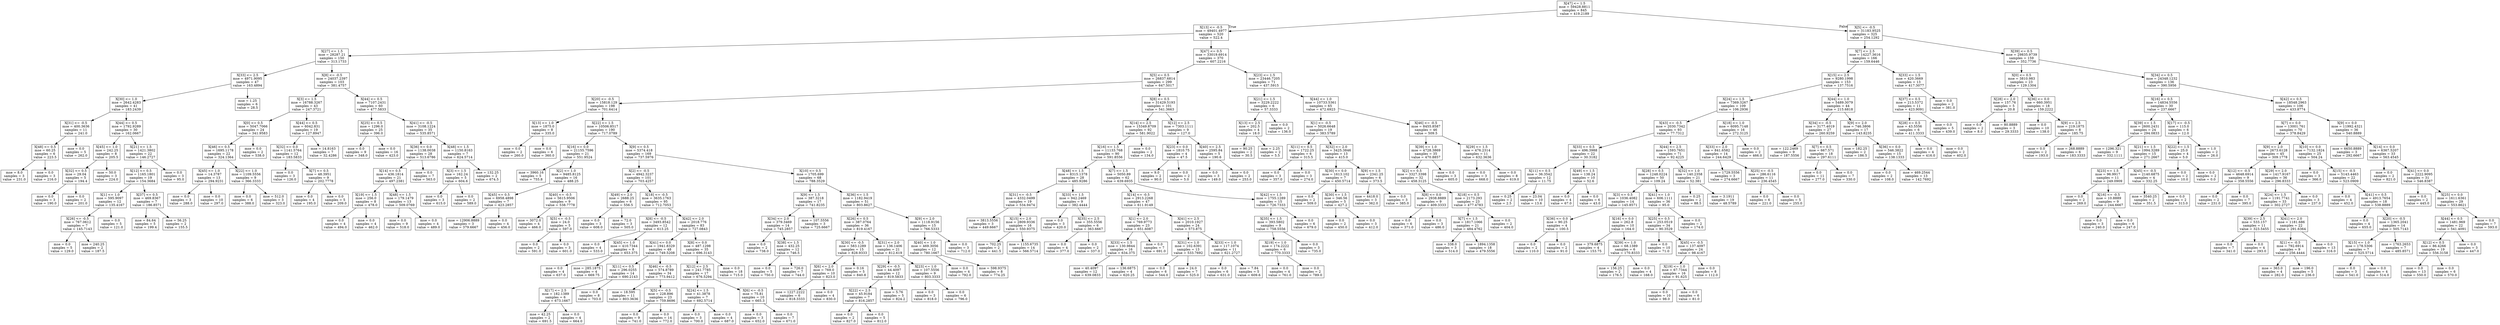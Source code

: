 digraph Tree {
node [shape=box] ;
0 [label="X[47] <= 1.5\nmse = 59428.8811\nsamples = 845\nvalue = 419.2189"] ;
1 [label="X[13] <= -0.5\nmse = 49401.4977\nsamples = 520\nvalue = 522.4"] ;
0 -> 1 [labeldistance=2.5, labelangle=45, headlabel="True"] ;
2 [label="X[27] <= 1.5\nmse = 28287.21\nsamples = 150\nvalue = 313.1733"] ;
1 -> 2 ;
3 [label="X[33] <= 2.5\nmse = 4971.9095\nsamples = 47\nvalue = 163.4894"] ;
2 -> 3 ;
4 [label="X[30] <= 1.0\nmse = 2642.4283\nsamples = 41\nvalue = 183.2439"] ;
3 -> 4 ;
5 [label="X[31] <= -0.5\nmse = 400.3636\nsamples = 11\nvalue = 241.0"] ;
4 -> 5 ;
6 [label="X[48] <= 0.5\nmse = 60.25\nsamples = 6\nvalue = 223.5"] ;
5 -> 6 ;
7 [label="mse = 8.0\nsamples = 3\nvalue = 231.0"] ;
6 -> 7 ;
8 [label="mse = 0.0\nsamples = 3\nvalue = 216.0"] ;
6 -> 8 ;
9 [label="mse = 0.0\nsamples = 5\nvalue = 262.0"] ;
5 -> 9 ;
10 [label="X[44] <= 0.5\nmse = 1792.9289\nsamples = 30\nvalue = 162.0667"] ;
4 -> 10 ;
11 [label="X[45] <= 1.0\nmse = 242.25\nsamples = 8\nvalue = 205.5"] ;
10 -> 11 ;
12 [label="X[32] <= 0.5\nmse = 29.04\nsamples = 5\nvalue = 194.4"] ;
11 -> 12 ;
13 [label="mse = 0.0\nsamples = 3\nvalue = 190.0"] ;
12 -> 13 ;
14 [label="mse = 0.0\nsamples = 2\nvalue = 201.0"] ;
12 -> 14 ;
15 [label="mse = 50.0\nsamples = 3\nvalue = 224.0"] ;
11 -> 15 ;
16 [label="X[21] <= 1.5\nmse = 1421.3802\nsamples = 22\nvalue = 146.2727"] ;
10 -> 16 ;
17 [label="X[12] <= 0.5\nmse = 1165.1801\nsamples = 19\nvalue = 154.3684"] ;
16 -> 17 ;
18 [label="X[1] <= 1.0\nmse = 595.9097\nsamples = 12\nvalue = 135.4167"] ;
17 -> 18 ;
19 [label="X[26] <= -0.5\nmse = 767.0612\nsamples = 7\nvalue = 145.7143"] ;
18 -> 19 ;
20 [label="mse = 0.0\nsamples = 5\nvalue = 129.0"] ;
19 -> 20 ;
21 [label="mse = 240.25\nsamples = 2\nvalue = 187.5"] ;
19 -> 21 ;
22 [label="mse = 0.0\nsamples = 5\nvalue = 121.0"] ;
18 -> 22 ;
23 [label="X[37] <= 0.5\nmse = 469.8367\nsamples = 7\nvalue = 186.8571"] ;
17 -> 23 ;
24 [label="mse = 84.64\nsamples = 5\nvalue = 199.4"] ;
23 -> 24 ;
25 [label="mse = 56.25\nsamples = 2\nvalue = 155.5"] ;
23 -> 25 ;
26 [label="mse = 0.0\nsamples = 3\nvalue = 95.0"] ;
16 -> 26 ;
27 [label="mse = 1.25\nsamples = 6\nvalue = 28.5"] ;
3 -> 27 ;
28 [label="X[8] <= -0.5\nmse = 24037.2397\nsamples = 103\nvalue = 381.4757"] ;
2 -> 28 ;
29 [label="X[3] <= 1.5\nmse = 16788.3267\nsamples = 43\nvalue = 247.3721"] ;
28 -> 29 ;
30 [label="X[0] <= 0.5\nmse = 5047.7066\nsamples = 24\nvalue = 341.9583"] ;
29 -> 30 ;
31 [label="X[46] <= 0.5\nmse = 1695.1178\nsamples = 22\nvalue = 324.1364"] ;
30 -> 31 ;
32 [label="X[45] <= 1.0\nmse = 14.3787\nsamples = 13\nvalue = 294.9231"] ;
31 -> 32 ;
33 [label="mse = 0.0\nsamples = 3\nvalue = 288.0"] ;
32 -> 33 ;
34 [label="mse = 0.0\nsamples = 10\nvalue = 297.0"] ;
32 -> 34 ;
35 [label="X[22] <= 1.0\nmse = 1109.5556\nsamples = 9\nvalue = 366.3333"] ;
31 -> 35 ;
36 [label="mse = 0.0\nsamples = 6\nvalue = 388.0"] ;
35 -> 36 ;
37 [label="mse = 512.0\nsamples = 3\nvalue = 323.0"] ;
35 -> 37 ;
38 [label="mse = 0.0\nsamples = 2\nvalue = 538.0"] ;
30 -> 38 ;
39 [label="X[44] <= 0.5\nmse = 6042.831\nsamples = 19\nvalue = 127.8947"] ;
29 -> 39 ;
40 [label="X[32] <= 0.0\nmse = 1141.5764\nsamples = 12\nvalue = 183.5833"] ;
39 -> 40 ;
41 [label="mse = 0.0\nsamples = 3\nvalue = 126.0"] ;
40 -> 41 ;
42 [label="X[7] <= 0.5\nmse = 48.3951\nsamples = 9\nvalue = 202.7778"] ;
40 -> 42 ;
43 [label="mse = 0.0\nsamples = 4\nvalue = 195.0"] ;
42 -> 43 ;
44 [label="mse = 0.0\nsamples = 5\nvalue = 209.0"] ;
42 -> 44 ;
45 [label="mse = 14.8163\nsamples = 7\nvalue = 32.4286"] ;
39 -> 45 ;
46 [label="X[44] <= 0.5\nmse = 7107.2431\nsamples = 60\nvalue = 477.5833"] ;
28 -> 46 ;
47 [label="X[25] <= 0.5\nmse = 1296.0\nsamples = 25\nvalue = 396.0"] ;
46 -> 47 ;
48 [label="mse = 0.0\nsamples = 9\nvalue = 348.0"] ;
47 -> 48 ;
49 [label="mse = 0.0\nsamples = 16\nvalue = 423.0"] ;
47 -> 49 ;
50 [label="X[41] <= -0.5\nmse = 3108.1224\nsamples = 35\nvalue = 535.8571"] ;
46 -> 50 ;
51 [label="X[36] <= 0.0\nmse = 1138.0038\nsamples = 28\nvalue = 513.6786"] ;
50 -> 51 ;
52 [label="X[14] <= 0.5\nmse = 436.1814\nsamples = 21\nvalue = 497.2381"] ;
51 -> 52 ;
53 [label="X[19] <= 1.5\nmse = 256.0\nsamples = 8\nvalue = 478.0"] ;
52 -> 53 ;
54 [label="mse = 0.0\nsamples = 4\nvalue = 494.0"] ;
53 -> 54 ;
55 [label="mse = 0.0\nsamples = 4\nvalue = 462.0"] ;
53 -> 55 ;
56 [label="X[48] <= 1.5\nmse = 179.1479\nsamples = 13\nvalue = 509.0769"] ;
52 -> 56 ;
57 [label="mse = 0.0\nsamples = 9\nvalue = 518.0"] ;
56 -> 57 ;
58 [label="mse = 0.0\nsamples = 4\nvalue = 489.0"] ;
56 -> 58 ;
59 [label="mse = 0.0\nsamples = 7\nvalue = 563.0"] ;
51 -> 59 ;
60 [label="X[48] <= 1.5\nmse = 1150.8163\nsamples = 7\nvalue = 624.5714"] ;
50 -> 60 ;
61 [label="X[3] <= 1.5\nmse = 162.24\nsamples = 5\nvalue = 604.6"] ;
60 -> 61 ;
62 [label="mse = 0.0\nsamples = 3\nvalue = 615.0"] ;
61 -> 62 ;
63 [label="mse = 0.0\nsamples = 2\nvalue = 589.0"] ;
61 -> 63 ;
64 [label="mse = 132.25\nsamples = 2\nvalue = 674.5"] ;
60 -> 64 ;
65 [label="X[47] <= 0.5\nmse = 33019.6914\nsamples = 370\nvalue = 607.2216"] ;
1 -> 65 ;
66 [label="X[5] <= 0.5\nmse = 26837.6814\nsamples = 299\nvalue = 647.5017"] ;
65 -> 66 ;
67 [label="X[20] <= -0.5\nmse = 15818.129\nsamples = 198\nvalue = 701.6414"] ;
66 -> 67 ;
68 [label="X[13] <= 1.0\nmse = 1875.0\nsamples = 8\nvalue = 335.0"] ;
67 -> 68 ;
69 [label="mse = 0.0\nsamples = 2\nvalue = 260.0"] ;
68 -> 69 ;
70 [label="mse = 0.0\nsamples = 6\nvalue = 360.0"] ;
68 -> 70 ;
71 [label="X[22] <= 1.5\nmse = 10506.8517\nsamples = 190\nvalue = 717.0789"] ;
67 -> 71 ;
72 [label="X[16] <= 0.0\nmse = 21155.7596\nsamples = 21\nvalue = 551.9524"] ;
71 -> 72 ;
73 [label="mse = 3960.16\nsamples = 5\nvalue = 755.8"] ;
72 -> 73 ;
74 [label="X[2] <= 1.0\nmse = 9485.8125\nsamples = 16\nvalue = 488.25"] ;
72 -> 74 ;
75 [label="X[45] <= 0.5\nmse = 6958.4898\nsamples = 7\nvalue = 423.2857"] ;
74 -> 75 ;
76 [label="mse = 12906.8889\nsamples = 3\nvalue = 379.6667"] ;
75 -> 76 ;
77 [label="mse = 0.0\nsamples = 4\nvalue = 456.0"] ;
75 -> 77 ;
78 [label="X[40] <= -0.5\nmse = 5615.9506\nsamples = 9\nvalue = 538.7778"] ;
74 -> 78 ;
79 [label="mse = 3072.0\nsamples = 4\nvalue = 466.0"] ;
78 -> 79 ;
80 [label="X[5] <= -0.5\nmse = 24.0\nsamples = 5\nvalue = 597.0"] ;
78 -> 80 ;
81 [label="mse = 0.0\nsamples = 2\nvalue = 591.0"] ;
80 -> 81 ;
82 [label="mse = 0.0\nsamples = 3\nvalue = 601.0"] ;
80 -> 82 ;
83 [label="X[9] <= 0.5\nmse = 5374.418\nsamples = 169\nvalue = 737.5976"] ;
71 -> 83 ;
84 [label="X[2] <= -0.5\nmse = 4942.3237\nsamples = 101\nvalue = 703.4257"] ;
83 -> 84 ;
85 [label="X[49] <= 2.0\nmse = 2688.25\nsamples = 6\nvalue = 556.5"] ;
84 -> 85 ;
86 [label="mse = 0.0\nsamples = 3\nvalue = 608.0"] ;
85 -> 86 ;
87 [label="mse = 72.0\nsamples = 3\nvalue = 505.0"] ;
85 -> 87 ;
88 [label="X[18] <= -0.5\nmse = 3635.1763\nsamples = 95\nvalue = 712.7053"] ;
84 -> 88 ;
89 [label="X[8] <= -0.5\nmse = 3493.8542\nsamples = 12\nvalue = 613.25"] ;
88 -> 89 ;
90 [label="mse = 0.0\nsamples = 4\nvalue = 533.0"] ;
89 -> 90 ;
91 [label="X[45] <= 1.0\nmse = 410.7344\nsamples = 8\nvalue = 653.375"] ;
89 -> 91 ;
92 [label="mse = 0.0\nsamples = 4\nvalue = 637.0"] ;
91 -> 92 ;
93 [label="mse = 285.1875\nsamples = 4\nvalue = 669.75"] ;
91 -> 93 ;
94 [label="X[42] <= 2.0\nmse = 2018.776\nsamples = 83\nvalue = 727.0843"] ;
88 -> 94 ;
95 [label="X[41] <= 0.0\nmse = 1941.8329\nsamples = 48\nvalue = 749.5208"] ;
94 -> 95 ;
96 [label="X[11] <= 0.5\nmse = 296.0255\nsamples = 14\nvalue = 690.2143"] ;
95 -> 96 ;
97 [label="X[17] <= 2.5\nmse = 182.1389\nsamples = 6\nvalue = 673.1667"] ;
96 -> 97 ;
98 [label="mse = 42.25\nsamples = 2\nvalue = 691.5"] ;
97 -> 98 ;
99 [label="mse = 0.0\nsamples = 4\nvalue = 664.0"] ;
97 -> 99 ;
100 [label="mse = 0.0\nsamples = 8\nvalue = 703.0"] ;
96 -> 100 ;
101 [label="X[46] <= -0.5\nmse = 574.8789\nsamples = 34\nvalue = 773.9412"] ;
95 -> 101 ;
102 [label="mse = 18.595\nsamples = 11\nvalue = 803.3636"] ;
101 -> 102 ;
103 [label="X[5] <= -0.5\nmse = 228.896\nsamples = 23\nvalue = 759.8696"] ;
101 -> 103 ;
104 [label="mse = 0.0\nsamples = 9\nvalue = 741.0"] ;
103 -> 104 ;
105 [label="mse = 0.0\nsamples = 14\nvalue = 772.0"] ;
103 -> 105 ;
106 [label="X[8] <= 0.0\nmse = 487.1298\nsamples = 35\nvalue = 696.3143"] ;
94 -> 106 ;
107 [label="X[12] <= 2.5\nmse = 241.7785\nsamples = 17\nvalue = 676.5294"] ;
106 -> 107 ;
108 [label="X[24] <= 1.5\nmse = 41.3878\nsamples = 7\nvalue = 692.5714"] ;
107 -> 108 ;
109 [label="mse = 0.0\nsamples = 3\nvalue = 700.0"] ;
108 -> 109 ;
110 [label="mse = 0.0\nsamples = 4\nvalue = 687.0"] ;
108 -> 110 ;
111 [label="X[6] <= -0.5\nmse = 75.81\nsamples = 10\nvalue = 665.3"] ;
107 -> 111 ;
112 [label="mse = 0.0\nsamples = 3\nvalue = 652.0"] ;
111 -> 112 ;
113 [label="mse = 0.0\nsamples = 7\nvalue = 671.0"] ;
111 -> 113 ;
114 [label="mse = 0.0\nsamples = 18\nvalue = 715.0"] ;
106 -> 114 ;
115 [label="X[10] <= 0.5\nmse = 1705.699\nsamples = 68\nvalue = 788.3529"] ;
83 -> 115 ;
116 [label="X[9] <= 1.5\nmse = 387.3218\nsamples = 17\nvalue = 741.8235"] ;
115 -> 116 ;
117 [label="X[34] <= 2.0\nmse = 379.3469\nsamples = 14\nvalue = 745.2857"] ;
116 -> 117 ;
118 [label="mse = 0.0\nsamples = 2\nvalue = 738.0"] ;
117 -> 118 ;
119 [label="X[38] <= 1.5\nmse = 432.25\nsamples = 12\nvalue = 746.5"] ;
117 -> 119 ;
120 [label="mse = 0.0\nsamples = 5\nvalue = 750.0"] ;
119 -> 120 ;
121 [label="mse = 726.0\nsamples = 7\nvalue = 744.0"] ;
119 -> 121 ;
122 [label="mse = 107.5556\nsamples = 3\nvalue = 725.6667"] ;
116 -> 122 ;
123 [label="X[36] <= 1.5\nmse = 1182.9419\nsamples = 51\nvalue = 803.8627"] ;
115 -> 123 ;
124 [label="X[26] <= 0.5\nmse = 387.0764\nsamples = 36\nvalue = 819.4167"] ;
123 -> 124 ;
125 [label="X[30] <= -0.5\nmse = 583.1289\nsamples = 15\nvalue = 828.9333"] ;
124 -> 125 ;
126 [label="X[6] <= 2.0\nmse = 769.0\nsamples = 10\nvalue = 823.0"] ;
125 -> 126 ;
127 [label="mse = 1227.2222\nsamples = 6\nvalue = 818.3333"] ;
126 -> 127 ;
128 [label="mse = 0.0\nsamples = 4\nvalue = 830.0"] ;
126 -> 128 ;
129 [label="mse = 0.16\nsamples = 5\nvalue = 840.8"] ;
125 -> 129 ;
130 [label="X[31] <= 2.0\nmse = 136.1406\nsamples = 21\nvalue = 812.619"] ;
124 -> 130 ;
131 [label="X[29] <= -0.5\nmse = 44.4097\nsamples = 12\nvalue = 819.5833"] ;
130 -> 131 ;
132 [label="X[22] <= 2.5\nmse = 45.9184\nsamples = 7\nvalue = 816.2857"] ;
131 -> 132 ;
133 [label="mse = 0.0\nsamples = 2\nvalue = 827.0"] ;
132 -> 133 ;
134 [label="mse = 0.0\nsamples = 5\nvalue = 812.0"] ;
132 -> 134 ;
135 [label="mse = 5.76\nsamples = 5\nvalue = 824.2"] ;
131 -> 135 ;
136 [label="X[23] <= 1.0\nmse = 107.5556\nsamples = 9\nvalue = 803.3333"] ;
130 -> 136 ;
137 [label="mse = 0.0\nsamples = 3\nvalue = 818.0"] ;
136 -> 137 ;
138 [label="mse = 0.0\nsamples = 6\nvalue = 796.0"] ;
136 -> 138 ;
139 [label="X[9] <= 2.0\nmse = 1118.9156\nsamples = 15\nvalue = 766.5333"] ;
123 -> 139 ;
140 [label="X[40] <= 1.0\nmse = 469.3056\nsamples = 12\nvalue = 780.1667"] ;
139 -> 140 ;
141 [label="mse = 0.0\nsamples = 4\nvalue = 792.0"] ;
140 -> 141 ;
142 [label="mse = 598.9375\nsamples = 8\nvalue = 774.25"] ;
140 -> 142 ;
143 [label="mse = 0.0\nsamples = 3\nvalue = 712.0"] ;
139 -> 143 ;
144 [label="X[8] <= 0.5\nmse = 31429.5193\nsamples = 101\nvalue = 541.3663"] ;
66 -> 144 ;
145 [label="X[14] <= 2.5\nmse = 15349.8709\nsamples = 92\nvalue = 581.9022"] ;
144 -> 145 ;
146 [label="X[16] <= 1.5\nmse = 11133.768\nsamples = 90\nvalue = 591.8556"] ;
145 -> 146 ;
147 [label="X[48] <= 1.5\nmse = 8315.1378\nsamples = 28\nvalue = 485.9286"] ;
146 -> 147 ;
148 [label="X[31] <= -0.5\nmse = 4332.0499\nsamples = 19\nvalue = 534.9474"] ;
147 -> 148 ;
149 [label="mse = 3813.5556\nsamples = 3\nvalue = 449.6667"] ;
148 -> 149 ;
150 [label="X[15] <= 2.0\nmse = 2809.9336\nsamples = 16\nvalue = 550.9375"] ;
148 -> 150 ;
151 [label="mse = 702.25\nsamples = 2\nvalue = 441.5"] ;
150 -> 151 ;
152 [label="mse = 1155.6735\nsamples = 14\nvalue = 566.5714"] ;
150 -> 152 ;
153 [label="X[33] <= 1.5\nmse = 942.2469\nsamples = 9\nvalue = 382.4444"] ;
147 -> 153 ;
154 [label="mse = 0.0\nsamples = 3\nvalue = 420.0"] ;
153 -> 154 ;
155 [label="X[35] <= 2.5\nmse = 355.5556\nsamples = 6\nvalue = 363.6667"] ;
153 -> 155 ;
156 [label="mse = 0.0\nsamples = 4\nvalue = 377.0"] ;
155 -> 156 ;
157 [label="mse = 0.0\nsamples = 2\nvalue = 337.0"] ;
155 -> 157 ;
158 [label="X[7] <= 1.5\nmse = 5050.89\nsamples = 62\nvalue = 639.6935"] ;
146 -> 158 ;
159 [label="X[14] <= -0.5\nmse = 2913.2268\nsamples = 47\nvalue = 611.9149"] ;
158 -> 159 ;
160 [label="X[1] <= 2.0\nmse = 769.9773\nsamples = 23\nvalue = 651.6087"] ;
159 -> 160 ;
161 [label="X[33] <= 1.5\nmse = 130.9844\nsamples = 16\nvalue = 634.375"] ;
160 -> 161 ;
162 [label="mse = 40.4097\nsamples = 12\nvalue = 639.0833"] ;
161 -> 162 ;
163 [label="mse = 136.6875\nsamples = 4\nvalue = 620.25"] ;
161 -> 163 ;
164 [label="mse = 0.0\nsamples = 7\nvalue = 691.0"] ;
160 -> 164 ;
165 [label="X[41] <= 2.5\nmse = 2010.1927\nsamples = 24\nvalue = 573.875"] ;
159 -> 165 ;
166 [label="X[31] <= 1.0\nmse = 102.6391\nsamples = 13\nvalue = 533.7692"] ;
165 -> 166 ;
167 [label="mse = 0.0\nsamples = 6\nvalue = 544.0"] ;
166 -> 167 ;
168 [label="mse = 24.0\nsamples = 7\nvalue = 525.0"] ;
166 -> 168 ;
169 [label="X[33] <= 1.0\nmse = 117.1074\nsamples = 11\nvalue = 621.2727"] ;
165 -> 169 ;
170 [label="mse = 0.0\nsamples = 6\nvalue = 631.0"] ;
169 -> 170 ;
171 [label="mse = 7.84\nsamples = 5\nvalue = 609.6"] ;
169 -> 171 ;
172 [label="X[42] <= 1.5\nmse = 1755.1289\nsamples = 15\nvalue = 726.7333"] ;
158 -> 172 ;
173 [label="X[35] <= 1.5\nmse = 393.5802\nsamples = 9\nvalue = 758.5556"] ;
172 -> 173 ;
174 [label="X[19] <= 1.0\nmse = 174.2222\nsamples = 6\nvalue = 770.3333"] ;
173 -> 174 ;
175 [label="mse = 0.0\nsamples = 4\nvalue = 761.0"] ;
174 -> 175 ;
176 [label="mse = 0.0\nsamples = 2\nvalue = 789.0"] ;
174 -> 176 ;
177 [label="mse = 0.0\nsamples = 3\nvalue = 735.0"] ;
173 -> 177 ;
178 [label="mse = 0.0\nsamples = 6\nvalue = 679.0"] ;
172 -> 178 ;
179 [label="mse = 0.0\nsamples = 2\nvalue = 134.0"] ;
145 -> 179 ;
180 [label="X[12] <= 2.5\nmse = 7303.1111\nsamples = 9\nvalue = 127.0"] ;
144 -> 180 ;
181 [label="X[23] <= 0.0\nmse = 1810.75\nsamples = 4\nvalue = 47.5"] ;
180 -> 181 ;
182 [label="mse = 9.0\nsamples = 2\nvalue = 90.0"] ;
181 -> 182 ;
183 [label="mse = 0.0\nsamples = 2\nvalue = 5.0"] ;
181 -> 183 ;
184 [label="X[40] <= 2.5\nmse = 2595.84\nsamples = 5\nvalue = 190.6"] ;
180 -> 184 ;
185 [label="mse = 0.0\nsamples = 3\nvalue = 149.0"] ;
184 -> 185 ;
186 [label="mse = 0.0\nsamples = 2\nvalue = 253.0"] ;
184 -> 186 ;
187 [label="X[23] <= 1.5\nmse = 23446.7205\nsamples = 71\nvalue = 437.5915"] ;
65 -> 187 ;
188 [label="X[21] <= 1.5\nmse = 3229.2222\nsamples = 6\nvalue = 57.3333"] ;
187 -> 188 ;
189 [label="X[13] <= 2.5\nmse = 202.5\nsamples = 4\nvalue = 18.0"] ;
188 -> 189 ;
190 [label="mse = 90.25\nsamples = 2\nvalue = 30.5"] ;
189 -> 190 ;
191 [label="mse = 2.25\nsamples = 2\nvalue = 5.5"] ;
189 -> 191 ;
192 [label="mse = 0.0\nsamples = 2\nvalue = 136.0"] ;
188 -> 192 ;
193 [label="X[44] <= 1.0\nmse = 10733.5361\nsamples = 65\nvalue = 472.6923"] ;
187 -> 193 ;
194 [label="X[1] <= -0.5\nmse = 5026.6648\nsamples = 19\nvalue = 383.5789"] ;
193 -> 194 ;
195 [label="X[11] <= 0.5\nmse = 1722.25\nsamples = 6\nvalue = 315.5"] ;
194 -> 195 ;
196 [label="mse = 0.0\nsamples = 3\nvalue = 357.0"] ;
195 -> 196 ;
197 [label="mse = 0.0\nsamples = 3\nvalue = 274.0"] ;
195 -> 197 ;
198 [label="X[32] <= 2.0\nmse = 3425.3846\nsamples = 13\nvalue = 415.0"] ;
194 -> 198 ;
199 [label="X[30] <= 0.0\nmse = 1613.102\nsamples = 7\nvalue = 450.5714"] ;
198 -> 199 ;
200 [label="mse = 0.0\nsamples = 2\nvalue = 509.0"] ;
199 -> 200 ;
201 [label="X[30] <= 1.5\nmse = 346.56\nsamples = 5\nvalue = 427.2"] ;
199 -> 201 ;
202 [label="mse = 0.0\nsamples = 2\nvalue = 450.0"] ;
201 -> 202 ;
203 [label="mse = 0.0\nsamples = 3\nvalue = 412.0"] ;
201 -> 203 ;
204 [label="X[9] <= 1.5\nmse = 2341.25\nsamples = 6\nvalue = 373.5"] ;
198 -> 204 ;
205 [label="mse = 4418.0\nsamples = 3\nvalue = 362.0"] ;
204 -> 205 ;
206 [label="mse = 0.0\nsamples = 3\nvalue = 385.0"] ;
204 -> 206 ;
207 [label="X[46] <= -0.5\nmse = 8455.8587\nsamples = 46\nvalue = 509.5"] ;
193 -> 207 ;
208 [label="X[39] <= 1.0\nmse = 4728.3869\nsamples = 35\nvalue = 470.8857"] ;
207 -> 208 ;
209 [label="X[2] <= 0.5\nmse = 3327.3398\nsamples = 32\nvalue = 458.3125"] ;
208 -> 209 ;
210 [label="X[8] <= 0.0\nmse = 2938.8889\nsamples = 9\nvalue = 409.3333"] ;
209 -> 210 ;
211 [label="mse = 0.0\nsamples = 6\nvalue = 371.0"] ;
210 -> 211 ;
212 [label="mse = 0.0\nsamples = 3\nvalue = 486.0"] ;
210 -> 212 ;
213 [label="X[18] <= 0.5\nmse = 2173.293\nsamples = 23\nvalue = 477.4783"] ;
209 -> 213 ;
214 [label="X[7] <= 1.5\nmse = 1817.1066\nsamples = 21\nvalue = 484.4762"] ;
213 -> 214 ;
215 [label="mse = 338.0\nsamples = 3\nvalue = 514.0"] ;
214 -> 215 ;
216 [label="mse = 1894.1358\nsamples = 18\nvalue = 479.5556"] ;
214 -> 216 ;
217 [label="mse = 0.0\nsamples = 2\nvalue = 404.0"] ;
213 -> 217 ;
218 [label="mse = 0.0\nsamples = 3\nvalue = 605.0"] ;
208 -> 218 ;
219 [label="X[29] <= 1.5\nmse = 476.2314\nsamples = 11\nvalue = 632.3636"] ;
207 -> 219 ;
220 [label="mse = 0.0\nsamples = 3\nvalue = 668.0"] ;
219 -> 220 ;
221 [label="mse = 0.0\nsamples = 8\nvalue = 619.0"] ;
219 -> 221 ;
222 [label="X[5] <= -0.5\nmse = 31183.9525\nsamples = 325\nvalue = 254.1292"] ;
0 -> 222 [labeldistance=2.5, labelangle=-45, headlabel="False"] ;
223 [label="X[7] <= 2.5\nmse = 14227.3616\nsamples = 166\nvalue = 159.6446"] ;
222 -> 223 ;
224 [label="X[15] <= 2.5\nmse = 9280.1998\nsamples = 153\nvalue = 137.7516"] ;
223 -> 224 ;
225 [label="X[24] <= 1.5\nmse = 7369.3267\nsamples = 109\nvalue = 106.2936"] ;
224 -> 225 ;
226 [label="X[43] <= -0.5\nmse = 2030.7342\nsamples = 93\nvalue = 77.7312"] ;
225 -> 226 ;
227 [label="X[33] <= 0.5\nmse = 496.3988\nsamples = 22\nvalue = 30.3182"] ;
226 -> 227 ;
228 [label="X[11] <= 0.5\nmse = 36.3542\nsamples = 12\nvalue = 11.75"] ;
227 -> 228 ;
229 [label="mse = 0.25\nsamples = 2\nvalue = 2.5"] ;
228 -> 229 ;
230 [label="mse = 23.04\nsamples = 10\nvalue = 13.6"] ;
228 -> 230 ;
231 [label="X[49] <= 1.5\nmse = 138.24\nsamples = 10\nvalue = 52.6"] ;
227 -> 231 ;
232 [label="mse = 0.0\nsamples = 4\nvalue = 67.0"] ;
231 -> 232 ;
233 [label="mse = 0.0\nsamples = 6\nvalue = 43.0"] ;
231 -> 233 ;
234 [label="X[44] <= 2.5\nmse = 1593.7651\nsamples = 71\nvalue = 92.4225"] ;
226 -> 234 ;
235 [label="X[28] <= 0.5\nmse = 1248.0224\nsamples = 50\nvalue = 109.24"] ;
234 -> 235 ;
236 [label="X[3] <= 0.5\nmse = 1036.4082\nsamples = 14\nvalue = 145.8571"] ;
235 -> 236 ;
237 [label="X[36] <= 0.0\nmse = 90.25\nsamples = 4\nvalue = 100.5"] ;
236 -> 237 ;
238 [label="mse = 0.0\nsamples = 2\nvalue = 110.0"] ;
237 -> 238 ;
239 [label="mse = 0.0\nsamples = 2\nvalue = 91.0"] ;
237 -> 239 ;
240 [label="X[16] <= 0.0\nmse = 262.8\nsamples = 10\nvalue = 164.0"] ;
236 -> 240 ;
241 [label="mse = 379.6875\nsamples = 4\nvalue = 153.75"] ;
240 -> 241 ;
242 [label="X[39] <= 1.0\nmse = 68.1389\nsamples = 6\nvalue = 170.8333"] ;
240 -> 242 ;
243 [label="mse = 156.25\nsamples = 2\nvalue = 176.5"] ;
242 -> 243 ;
244 [label="mse = 0.0\nsamples = 4\nvalue = 168.0"] ;
242 -> 244 ;
245 [label="X[41] <= 1.0\nmse = 606.1111\nsamples = 36\nvalue = 95.0"] ;
235 -> 245 ;
246 [label="X[25] <= 0.5\nmse = 253.0519\nsamples = 34\nvalue = 90.3529"] ;
245 -> 246 ;
247 [label="mse = 0.0\nsamples = 10\nvalue = 71.0"] ;
246 -> 247 ;
248 [label="X[45] <= -0.5\nmse = 137.4097\nsamples = 24\nvalue = 98.4167"] ;
246 -> 248 ;
249 [label="X[19] <= 1.0\nmse = 67.7344\nsamples = 16\nvalue = 91.625"] ;
248 -> 249 ;
250 [label="mse = 0.0\nsamples = 10\nvalue = 98.0"] ;
249 -> 250 ;
251 [label="mse = 0.0\nsamples = 6\nvalue = 81.0"] ;
249 -> 251 ;
252 [label="mse = 0.0\nsamples = 8\nvalue = 112.0"] ;
248 -> 252 ;
253 [label="mse = 0.0\nsamples = 2\nvalue = 174.0"] ;
245 -> 253 ;
254 [label="X[32] <= 1.0\nmse = 140.2358\nsamples = 21\nvalue = 52.381"] ;
234 -> 254 ;
255 [label="mse = 0.25\nsamples = 2\nvalue = 88.5"] ;
254 -> 255 ;
256 [label="mse = 3.1911\nsamples = 19\nvalue = 48.5789"] ;
254 -> 256 ;
257 [label="X[18] <= 1.0\nmse = 6095.7148\nsamples = 16\nvalue = 272.3125"] ;
225 -> 257 ;
258 [label="X[33] <= 2.0\nmse = 841.6582\nsamples = 14\nvalue = 244.6429"] ;
257 -> 258 ;
259 [label="mse = 1729.5556\nsamples = 3\nvalue = 274.6667"] ;
258 -> 259 ;
260 [label="X[25] <= -0.5\nmse = 286.6116\nsamples = 11\nvalue = 236.4545"] ;
258 -> 260 ;
261 [label="mse = 0.0\nsamples = 6\nvalue = 221.0"] ;
260 -> 261 ;
262 [label="mse = 0.0\nsamples = 5\nvalue = 255.0"] ;
260 -> 262 ;
263 [label="mse = 0.0\nsamples = 2\nvalue = 466.0"] ;
257 -> 263 ;
264 [label="X[44] <= 1.0\nmse = 5489.3079\nsamples = 44\nvalue = 215.6818"] ;
224 -> 264 ;
265 [label="X[34] <= -0.5\nmse = 3177.4019\nsamples = 27\nvalue = 260.9259"] ;
264 -> 265 ;
266 [label="mse = 122.2469\nsamples = 9\nvalue = 187.5556"] ;
265 -> 266 ;
267 [label="X[7] <= 0.5\nmse = 667.571\nsamples = 18\nvalue = 297.6111"] ;
265 -> 267 ;
268 [label="mse = 0.0\nsamples = 11\nvalue = 277.0"] ;
267 -> 268 ;
269 [label="mse = 0.0\nsamples = 7\nvalue = 330.0"] ;
267 -> 269 ;
270 [label="X[9] <= 2.0\nmse = 746.3806\nsamples = 17\nvalue = 143.8235"] ;
264 -> 270 ;
271 [label="mse = 182.25\nsamples = 2\nvalue = 186.5"] ;
270 -> 271 ;
272 [label="X[36] <= 0.0\nmse = 546.3822\nsamples = 15\nvalue = 138.1333"] ;
270 -> 272 ;
273 [label="mse = 0.0\nsamples = 2\nvalue = 108.0"] ;
272 -> 273 ;
274 [label="mse = 469.2544\nsamples = 13\nvalue = 142.7692"] ;
272 -> 274 ;
275 [label="X[33] <= 1.5\nmse = 420.3669\nsamples = 13\nvalue = 417.3077"] ;
223 -> 275 ;
276 [label="X[37] <= 0.5\nmse = 213.5372\nsamples = 11\nvalue = 423.9091"] ;
275 -> 276 ;
277 [label="X[28] <= 0.5\nmse = 43.5556\nsamples = 6\nvalue = 411.3333"] ;
276 -> 277 ;
278 [label="mse = 0.0\nsamples = 4\nvalue = 416.0"] ;
277 -> 278 ;
279 [label="mse = 0.0\nsamples = 2\nvalue = 402.0"] ;
277 -> 279 ;
280 [label="mse = 0.0\nsamples = 5\nvalue = 439.0"] ;
276 -> 280 ;
281 [label="mse = 0.0\nsamples = 2\nvalue = 381.0"] ;
275 -> 281 ;
282 [label="X[39] <= 0.5\nmse = 29835.9739\nsamples = 159\nvalue = 352.7736"] ;
222 -> 282 ;
283 [label="X[0] <= 0.5\nmse = 3810.983\nsamples = 23\nvalue = 129.1304"] ;
282 -> 283 ;
284 [label="X[28] <= 2.0\nmse = 157.76\nsamples = 5\nvalue = 20.8"] ;
283 -> 284 ;
285 [label="mse = 0.0\nsamples = 2\nvalue = 8.0"] ;
284 -> 285 ;
286 [label="mse = 80.8889\nsamples = 3\nvalue = 29.3333"] ;
284 -> 286 ;
287 [label="X[36] <= 0.0\nmse = 660.3951\nsamples = 18\nvalue = 159.2222"] ;
283 -> 287 ;
288 [label="mse = 0.0\nsamples = 10\nvalue = 138.0"] ;
287 -> 288 ;
289 [label="X[9] <= 2.5\nmse = 219.1875\nsamples = 8\nvalue = 185.75"] ;
287 -> 289 ;
290 [label="mse = 0.0\nsamples = 2\nvalue = 193.0"] ;
289 -> 290 ;
291 [label="mse = 268.8889\nsamples = 6\nvalue = 183.3333"] ;
289 -> 291 ;
292 [label="X[34] <= 0.5\nmse = 24348.1232\nsamples = 136\nvalue = 390.5956"] ;
282 -> 292 ;
293 [label="X[16] <= 0.5\nmse = 14834.5556\nsamples = 30\nvalue = 237.6667"] ;
292 -> 293 ;
294 [label="X[39] <= 1.5\nmse = 2600.2431\nsamples = 24\nvalue = 294.0833"] ;
293 -> 294 ;
295 [label="mse = 1296.321\nsamples = 9\nvalue = 332.1111"] ;
294 -> 295 ;
296 [label="X[21] <= 1.5\nmse = 1994.3289\nsamples = 15\nvalue = 271.2667"] ;
294 -> 296 ;
297 [label="X[23] <= 1.5\nmse = 96.9917\nsamples = 11\nvalue = 249.0909"] ;
296 -> 297 ;
298 [label="mse = 0.0\nsamples = 2\nvalue = 269.0"] ;
297 -> 298 ;
299 [label="X[16] <= -0.5\nmse = 10.8889\nsamples = 9\nvalue = 244.6667"] ;
297 -> 299 ;
300 [label="mse = 0.0\nsamples = 3\nvalue = 240.0"] ;
299 -> 300 ;
301 [label="mse = 0.0\nsamples = 6\nvalue = 247.0"] ;
299 -> 301 ;
302 [label="X[45] <= -0.5\nmse = 2140.6875\nsamples = 4\nvalue = 332.25"] ;
296 -> 302 ;
303 [label="mse = 3540.25\nsamples = 2\nvalue = 351.5"] ;
302 -> 303 ;
304 [label="mse = 0.0\nsamples = 2\nvalue = 313.0"] ;
302 -> 304 ;
305 [label="X[17] <= -0.5\nmse = 115.0\nsamples = 6\nvalue = 12.0"] ;
293 -> 305 ;
306 [label="X[22] <= 1.5\nmse = 25.0\nsamples = 4\nvalue = 5.0"] ;
305 -> 306 ;
307 [label="mse = 0.0\nsamples = 2\nvalue = 10.0"] ;
306 -> 307 ;
308 [label="mse = 0.0\nsamples = 2\nvalue = 0.0"] ;
306 -> 308 ;
309 [label="mse = 1.0\nsamples = 2\nvalue = 26.0"] ;
305 -> 309 ;
310 [label="X[42] <= 0.5\nmse = 18548.2963\nsamples = 106\nvalue = 433.8774"] ;
292 -> 310 ;
311 [label="X[7] <= 0.0\nmse = 13001.761\nsamples = 70\nvalue = 378.8429"] ;
310 -> 311 ;
312 [label="X[9] <= 2.0\nmse = 2673.6128\nsamples = 45\nvalue = 309.1778"] ;
311 -> 312 ;
313 [label="X[12] <= -0.5\nmse = 4648.6914\nsamples = 9\nvalue = 358.5556"] ;
312 -> 313 ;
314 [label="mse = 0.0\nsamples = 2\nvalue = 231.0"] ;
313 -> 314 ;
315 [label="mse = 0.0\nsamples = 7\nvalue = 395.0"] ;
313 -> 315 ;
316 [label="X[29] <= 2.0\nmse = 1417.9167\nsamples = 36\nvalue = 296.8333"] ;
312 -> 316 ;
317 [label="X[24] <= 1.5\nmse = 1191.7741\nsamples = 33\nvalue = 302.2727"] ;
316 -> 317 ;
318 [label="X[39] <= 2.5\nmse = 533.157\nsamples = 11\nvalue = 323.5455"] ;
317 -> 318 ;
319 [label="mse = 0.0\nsamples = 7\nvalue = 341.0"] ;
318 -> 319 ;
320 [label="mse = 0.0\nsamples = 4\nvalue = 293.0"] ;
318 -> 320 ;
321 [label="X[41] <= 2.0\nmse = 1181.686\nsamples = 22\nvalue = 291.6364"] ;
317 -> 321 ;
322 [label="X[1] <= -0.5\nmse = 792.6914\nsamples = 9\nvalue = 256.4444"] ;
321 -> 322 ;
323 [label="mse = 363.0\nsamples = 4\nvalue = 282.0"] ;
322 -> 323 ;
324 [label="mse = 196.0\nsamples = 5\nvalue = 236.0"] ;
322 -> 324 ;
325 [label="mse = 0.0\nsamples = 13\nvalue = 316.0"] ;
321 -> 325 ;
326 [label="mse = 0.0\nsamples = 3\nvalue = 237.0"] ;
316 -> 326 ;
327 [label="X[10] <= 0.0\nmse = 7132.1824\nsamples = 25\nvalue = 504.24"] ;
311 -> 327 ;
328 [label="mse = 0.0\nsamples = 3\nvalue = 366.0"] ;
327 -> 328 ;
329 [label="X[15] <= -0.5\nmse = 5143.4463\nsamples = 22\nvalue = 523.0909"] ;
327 -> 329 ;
330 [label="mse = 0.0\nsamples = 4\nvalue = 452.0"] ;
329 -> 330 ;
331 [label="X[41] <= 0.5\nmse = 4913.7654\nsamples = 18\nvalue = 538.8889"] ;
329 -> 331 ;
332 [label="mse = 0.0\nsamples = 4\nvalue = 655.0"] ;
331 -> 332 ;
333 [label="X[20] <= -0.5\nmse = 1365.2041\nsamples = 14\nvalue = 505.7143"] ;
331 -> 333 ;
334 [label="X[15] <= 1.0\nmse = 178.5306\nsamples = 7\nvalue = 525.5714"] ;
333 -> 334 ;
335 [label="mse = 0.0\nsamples = 3\nvalue = 541.0"] ;
334 -> 335 ;
336 [label="mse = 0.0\nsamples = 4\nvalue = 514.0"] ;
334 -> 336 ;
337 [label="mse = 1763.2653\nsamples = 7\nvalue = 485.8571"] ;
333 -> 337 ;
338 [label="X[9] <= 0.0\nmse = 11992.4321\nsamples = 36\nvalue = 540.8889"] ;
310 -> 338 ;
339 [label="mse = 6650.8889\nsamples = 3\nvalue = 292.6667"] ;
338 -> 339 ;
340 [label="X[14] <= 0.0\nmse = 6367.5207\nsamples = 33\nvalue = 563.4545"] ;
338 -> 340 ;
341 [label="mse = 0.0\nsamples = 2\nvalue = 821.0"] ;
340 -> 341 ;
342 [label="X[41] <= 0.0\nmse = 2222.9095\nsamples = 31\nvalue = 546.8387"] ;
340 -> 342 ;
343 [label="mse = 0.0\nsamples = 2\nvalue = 445.0"] ;
342 -> 343 ;
344 [label="X[25] <= 0.0\nmse = 1611.6361\nsamples = 29\nvalue = 553.8621"] ;
342 -> 344 ;
345 [label="X[44] <= 0.5\nmse = 1481.969\nsamples = 22\nvalue = 541.4091"] ;
344 -> 345 ;
346 [label="X[12] <= 0.5\nmse = 86.4266\nsamples = 19\nvalue = 556.3158"] ;
345 -> 346 ;
347 [label="mse = 0.0\nsamples = 13\nvalue = 550.0"] ;
346 -> 347 ;
348 [label="mse = 0.0\nsamples = 6\nvalue = 570.0"] ;
346 -> 348 ;
349 [label="mse = 0.0\nsamples = 3\nvalue = 447.0"] ;
345 -> 349 ;
350 [label="mse = 0.0\nsamples = 7\nvalue = 593.0"] ;
344 -> 350 ;
}
